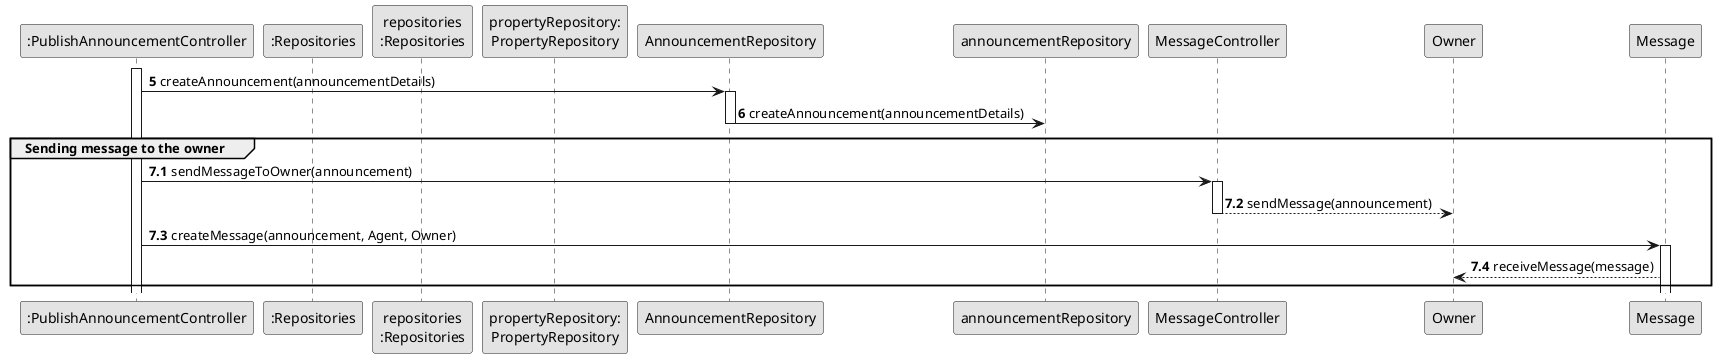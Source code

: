 @startuml
skinparam monochrome true
skinparam packageStyle rectangle
skinparam shadowing false

participant ":PublishAnnouncementController" as CTRL
participant ":Repositories" as RepositorySingleton
participant "repositories\n:Repositories" as PLAT
participant "propertyRepository:\nPropertyRepository" as PropertyRepository

activate CTRL
autonumber 5
CTRL -> AnnouncementRepository : createAnnouncement(announcementDetails)
activate AnnouncementRepository
AnnouncementRepository -> announcementRepository : createAnnouncement(announcementDetails)
deactivate AnnouncementRepository

group Sending message to the owner
autonumber 7
autonumber 7.1
CTRL -> MessageController : sendMessageToOwner(announcement)
activate MessageController
MessageController --> Owner : sendMessage(announcement)
deactivate MessageController
CTRL -> Message : createMessage(announcement, Agent, Owner)
activate Message
Message --> Owner : receiveMessage(message)
autonumber 8
end


@enduml